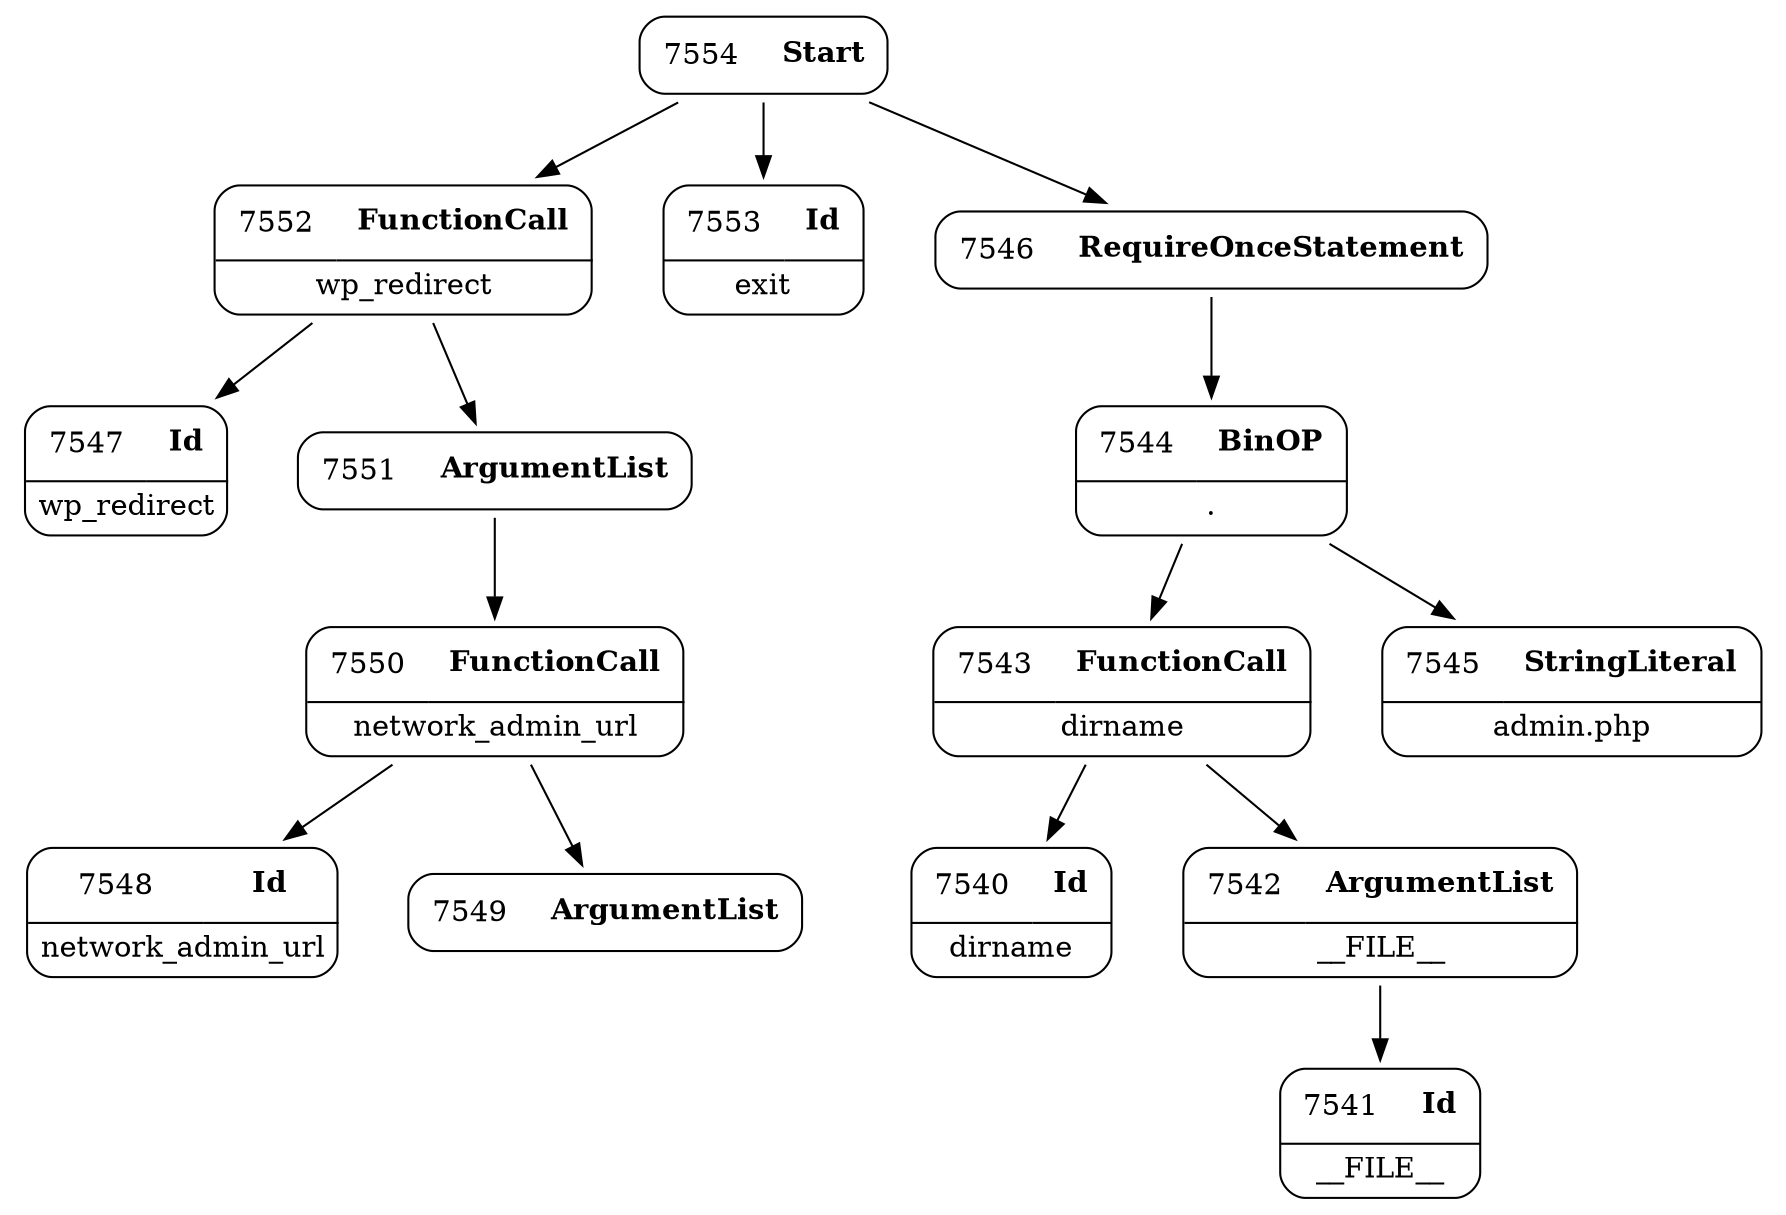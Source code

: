 digraph ast {
node [shape=none];
7552 [label=<<TABLE border='1' cellspacing='0' cellpadding='10' style='rounded' ><TR><TD border='0'>7552</TD><TD border='0'><B>FunctionCall</B></TD></TR><HR/><TR><TD border='0' cellpadding='5' colspan='2'>wp_redirect</TD></TR></TABLE>>];
7552 -> 7547 [weight=2];
7552 -> 7551 [weight=2];
7553 [label=<<TABLE border='1' cellspacing='0' cellpadding='10' style='rounded' ><TR><TD border='0'>7553</TD><TD border='0'><B>Id</B></TD></TR><HR/><TR><TD border='0' cellpadding='5' colspan='2'>exit</TD></TR></TABLE>>];
7554 [label=<<TABLE border='1' cellspacing='0' cellpadding='10' style='rounded' ><TR><TD border='0'>7554</TD><TD border='0'><B>Start</B></TD></TR></TABLE>>];
7554 -> 7546 [weight=2];
7554 -> 7552 [weight=2];
7554 -> 7553 [weight=2];
7540 [label=<<TABLE border='1' cellspacing='0' cellpadding='10' style='rounded' ><TR><TD border='0'>7540</TD><TD border='0'><B>Id</B></TD></TR><HR/><TR><TD border='0' cellpadding='5' colspan='2'>dirname</TD></TR></TABLE>>];
7541 [label=<<TABLE border='1' cellspacing='0' cellpadding='10' style='rounded' ><TR><TD border='0'>7541</TD><TD border='0'><B>Id</B></TD></TR><HR/><TR><TD border='0' cellpadding='5' colspan='2'>__FILE__</TD></TR></TABLE>>];
7542 [label=<<TABLE border='1' cellspacing='0' cellpadding='10' style='rounded' ><TR><TD border='0'>7542</TD><TD border='0'><B>ArgumentList</B></TD></TR><HR/><TR><TD border='0' cellpadding='5' colspan='2'>__FILE__</TD></TR></TABLE>>];
7542 -> 7541 [weight=2];
7543 [label=<<TABLE border='1' cellspacing='0' cellpadding='10' style='rounded' ><TR><TD border='0'>7543</TD><TD border='0'><B>FunctionCall</B></TD></TR><HR/><TR><TD border='0' cellpadding='5' colspan='2'>dirname</TD></TR></TABLE>>];
7543 -> 7540 [weight=2];
7543 -> 7542 [weight=2];
7544 [label=<<TABLE border='1' cellspacing='0' cellpadding='10' style='rounded' ><TR><TD border='0'>7544</TD><TD border='0'><B>BinOP</B></TD></TR><HR/><TR><TD border='0' cellpadding='5' colspan='2'>.</TD></TR></TABLE>>];
7544 -> 7543 [weight=2];
7544 -> 7545 [weight=2];
7545 [label=<<TABLE border='1' cellspacing='0' cellpadding='10' style='rounded' ><TR><TD border='0'>7545</TD><TD border='0'><B>StringLiteral</B></TD></TR><HR/><TR><TD border='0' cellpadding='5' colspan='2'>admin.php</TD></TR></TABLE>>];
7546 [label=<<TABLE border='1' cellspacing='0' cellpadding='10' style='rounded' ><TR><TD border='0'>7546</TD><TD border='0'><B>RequireOnceStatement</B></TD></TR></TABLE>>];
7546 -> 7544 [weight=2];
7547 [label=<<TABLE border='1' cellspacing='0' cellpadding='10' style='rounded' ><TR><TD border='0'>7547</TD><TD border='0'><B>Id</B></TD></TR><HR/><TR><TD border='0' cellpadding='5' colspan='2'>wp_redirect</TD></TR></TABLE>>];
7548 [label=<<TABLE border='1' cellspacing='0' cellpadding='10' style='rounded' ><TR><TD border='0'>7548</TD><TD border='0'><B>Id</B></TD></TR><HR/><TR><TD border='0' cellpadding='5' colspan='2'>network_admin_url</TD></TR></TABLE>>];
7549 [label=<<TABLE border='1' cellspacing='0' cellpadding='10' style='rounded' ><TR><TD border='0'>7549</TD><TD border='0'><B>ArgumentList</B></TD></TR></TABLE>>];
7550 [label=<<TABLE border='1' cellspacing='0' cellpadding='10' style='rounded' ><TR><TD border='0'>7550</TD><TD border='0'><B>FunctionCall</B></TD></TR><HR/><TR><TD border='0' cellpadding='5' colspan='2'>network_admin_url</TD></TR></TABLE>>];
7550 -> 7548 [weight=2];
7550 -> 7549 [weight=2];
7551 [label=<<TABLE border='1' cellspacing='0' cellpadding='10' style='rounded' ><TR><TD border='0'>7551</TD><TD border='0'><B>ArgumentList</B></TD></TR></TABLE>>];
7551 -> 7550 [weight=2];
}
